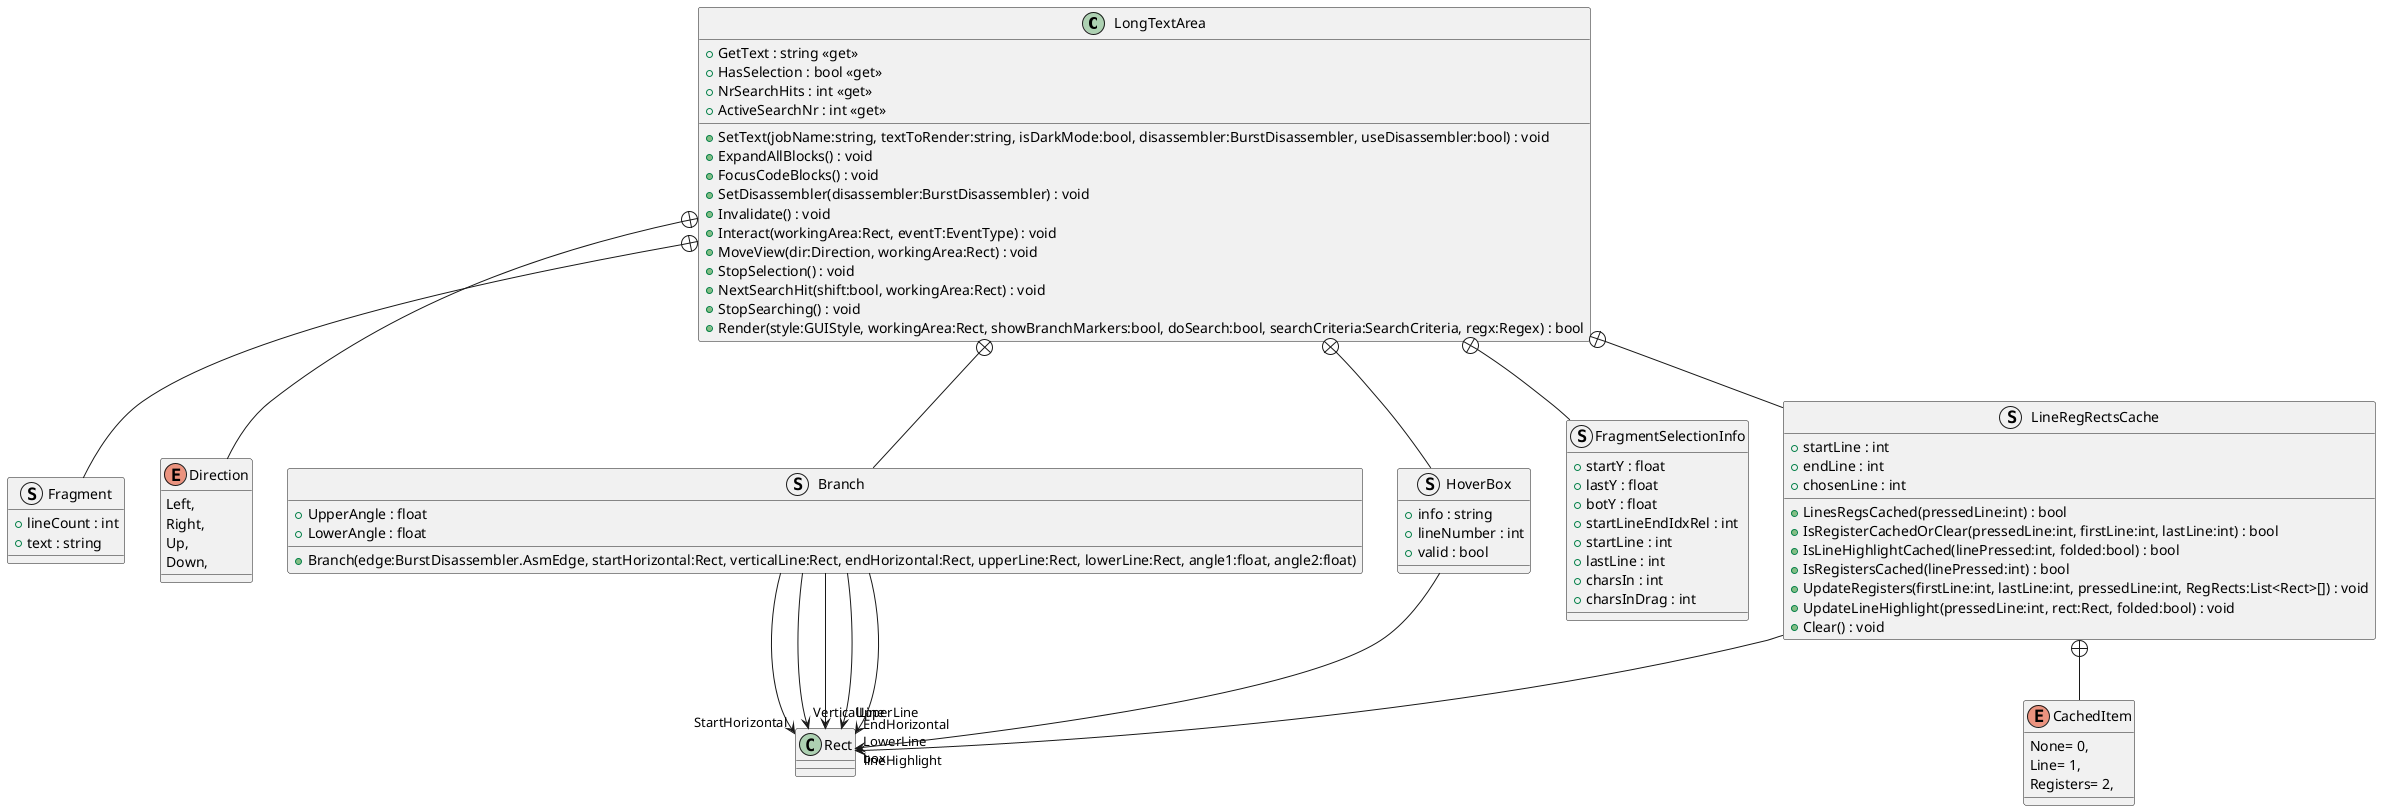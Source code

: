 @startuml
class LongTextArea {
    + GetText : string <<get>>
    + HasSelection : bool <<get>>
    + NrSearchHits : int <<get>>
    + ActiveSearchNr : int <<get>>
    + SetText(jobName:string, textToRender:string, isDarkMode:bool, disassembler:BurstDisassembler, useDisassembler:bool) : void
    + ExpandAllBlocks() : void
    + FocusCodeBlocks() : void
    + SetDisassembler(disassembler:BurstDisassembler) : void
    + Invalidate() : void
    + Interact(workingArea:Rect, eventT:EventType) : void
    + MoveView(dir:Direction, workingArea:Rect) : void
    + StopSelection() : void
    + NextSearchHit(shift:bool, workingArea:Rect) : void
    + StopSearching() : void
    + Render(style:GUIStyle, workingArea:Rect, showBranchMarkers:bool, doSearch:bool, searchCriteria:SearchCriteria, regx:Regex) : bool
}
struct Fragment {
    + lineCount : int
    + text : string
}
enum Direction {
    Left,
    Right,
    Up,
    Down,
}
struct Branch {
    + UpperAngle : float
    + LowerAngle : float
    + Branch(edge:BurstDisassembler.AsmEdge, startHorizontal:Rect, verticalLine:Rect, endHorizontal:Rect, upperLine:Rect, lowerLine:Rect, angle1:float, angle2:float)
}
struct HoverBox {
    + info : string
    + lineNumber : int
    + valid : bool
}
struct FragmentSelectionInfo {
    + startY : float
    + lastY : float
    + botY : float
    + startLineEndIdxRel : int
    + startLine : int
    + lastLine : int
    + charsIn : int
    + charsInDrag : int
}
struct LineRegRectsCache {
    + startLine : int
    + endLine : int
    + chosenLine : int
    + LinesRegsCached(pressedLine:int) : bool
    + IsRegisterCachedOrClear(pressedLine:int, firstLine:int, lastLine:int) : bool
    + IsLineHighlightCached(linePressed:int, folded:bool) : bool
    + IsRegistersCached(linePressed:int) : bool
    + UpdateRegisters(firstLine:int, lastLine:int, pressedLine:int, RegRects:List<Rect>[]) : void
    + UpdateLineHighlight(pressedLine:int, rect:Rect, folded:bool) : void
    + Clear() : void
}
enum CachedItem {
    None= 0,
    Line= 1,
    Registers= 2,
}
LongTextArea +-- Fragment
LongTextArea +-- Direction
LongTextArea +-- Branch
Branch --> "StartHorizontal" Rect
Branch --> "VerticalLine" Rect
Branch --> "EndHorizontal" Rect
Branch --> "UpperLine" Rect
Branch --> "LowerLine" Rect
LongTextArea +-- HoverBox
HoverBox --> "box" Rect
LongTextArea +-- FragmentSelectionInfo
LongTextArea +-- LineRegRectsCache
LineRegRectsCache --> "lineHighlight" Rect
LineRegRectsCache +-- CachedItem
@enduml
